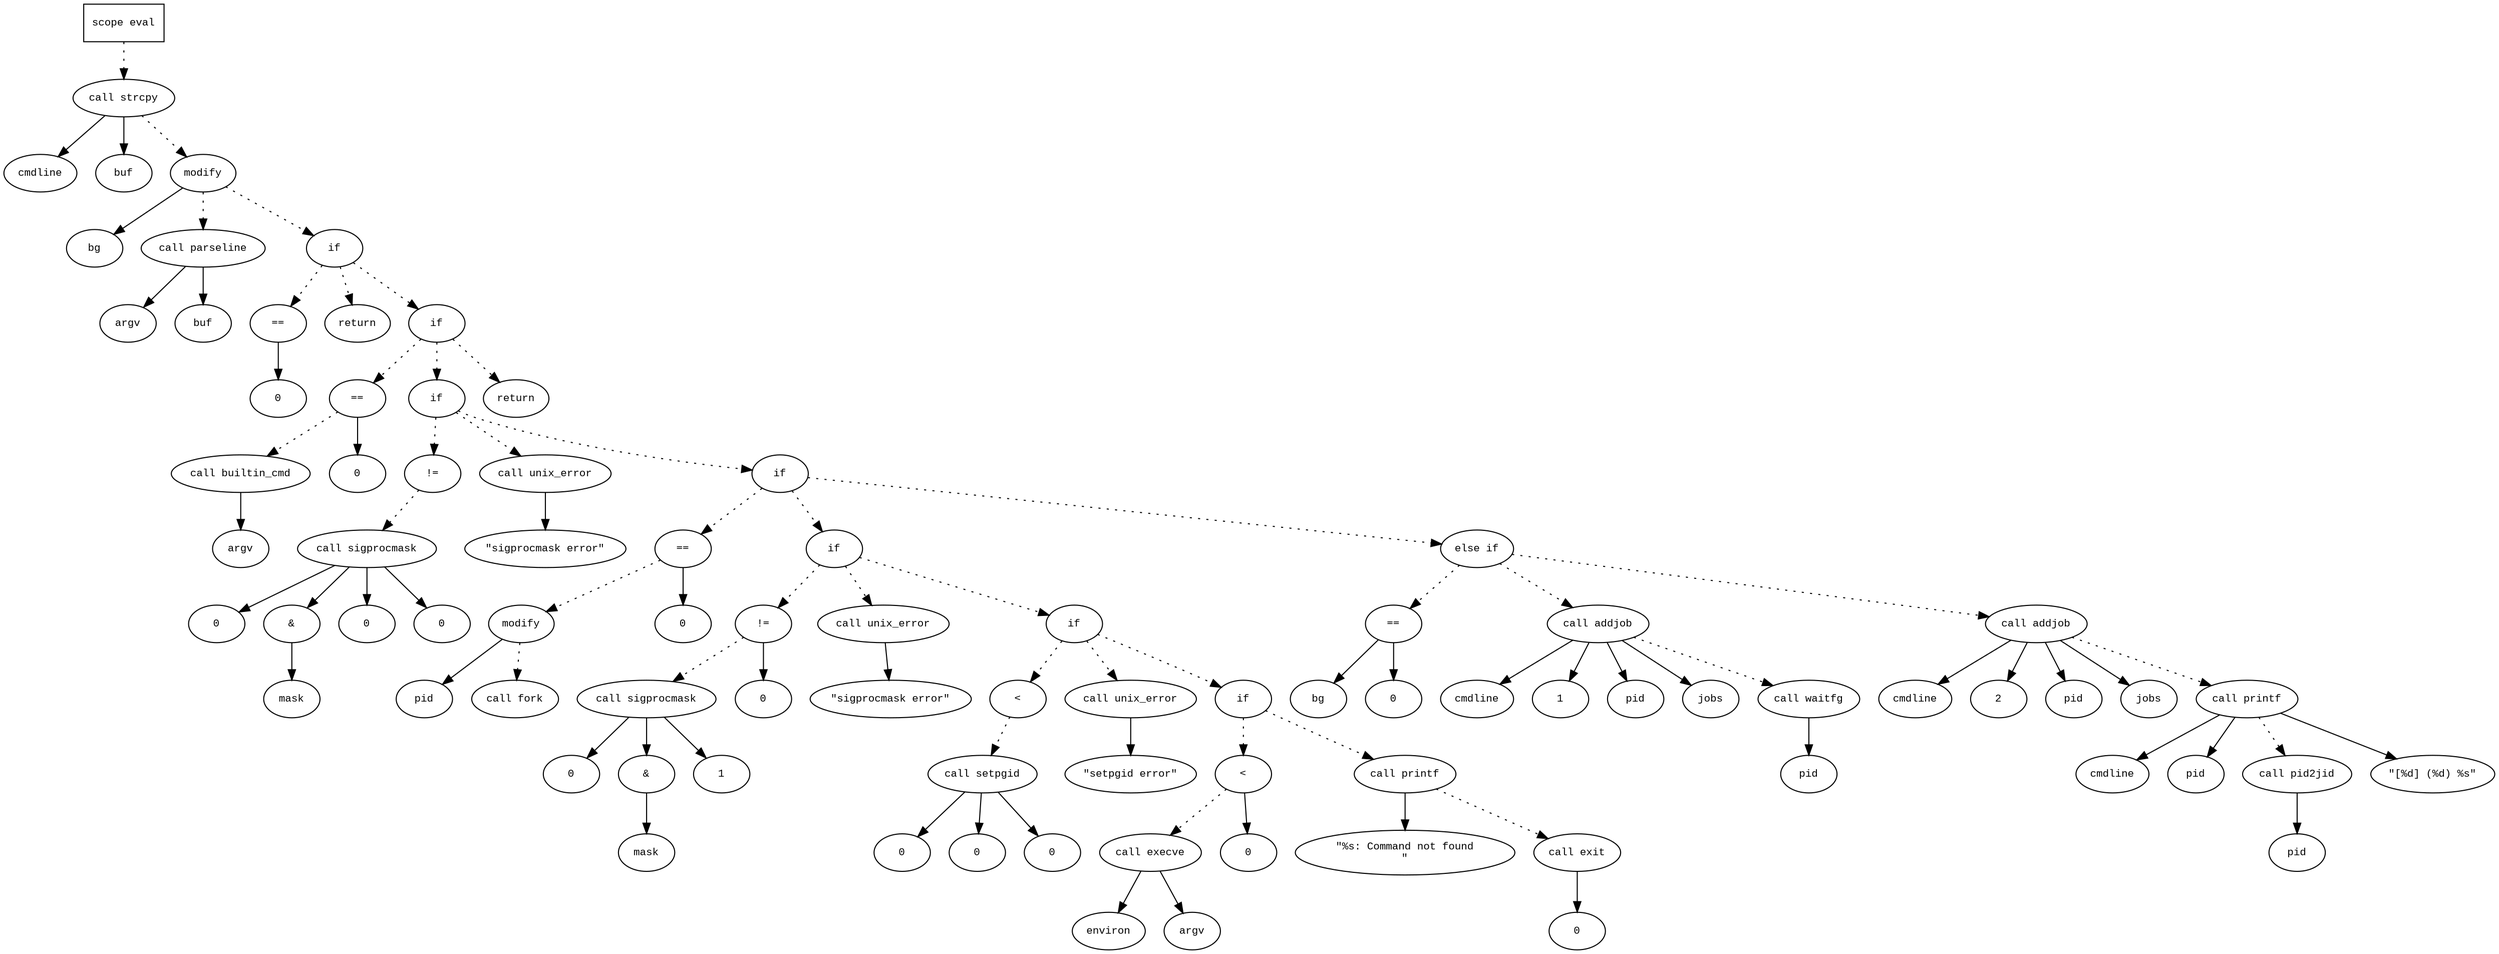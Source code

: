 digraph AST {
  graph [fontname="Times New Roman",fontsize=10];
  node  [fontname="Courier New",fontsize=10];
  edge  [fontname="Times New Roman",fontsize=10];

  node1 [label="scope eval",shape=box];
  node2 [label="call strcpy",shape=ellipse];
  node3 [label="cmdline",shape=ellipse];
  node2 -> node3;
  node4 [label="buf",shape=ellipse];
  node2 -> node4;
  node1 -> node2 [style=dotted];
  node5 [label="modify",shape=ellipse];
  node6 [label="bg",shape=ellipse];
  node5 -> node6;
  node7 [label="call parseline",shape=ellipse];
  node8 [label="argv",shape=ellipse];
  node7 -> node8;
  node9 [label="buf",shape=ellipse];
  node7 -> node9;
  node5 -> node7 [style=dotted];
  node2 -> node5 [style=dotted];
  node10 [label="if",shape=ellipse];
  node5 -> node10 [style=dotted];
  node11 [label="==",shape=ellipse];
  node12 [label="0",shape=ellipse];
  node11 -> node12;
  node10 -> node11 [style=dotted];
  node13 [label="return",shape=ellipse];
  node10 -> node13 [style=dotted];
  node14 [label="if",shape=ellipse];
  node10 -> node14 [style=dotted];
  node15 [label="==",shape=ellipse];
  node16 [label="call builtin_cmd",shape=ellipse];
  node17 [label="argv",shape=ellipse];
  node16 -> node17;
  node15 -> node16 [style=dotted];
  node18 [label="0",shape=ellipse];
  node15 -> node18;
  node14 -> node15 [style=dotted];
  node19 [label="if",shape=ellipse];
  node14 -> node19 [style=dotted];
  node20 [label="!=",shape=ellipse];
  node21 [label="call sigprocmask",shape=ellipse];
  node22 [label="0",shape=ellipse];
  node21 -> node22;
  node23 [label="&",shape=ellipse];
  node21 -> node23;
  node24 [label="mask",shape=ellipse];
  node23 -> node24;
  node25 [label="0",shape=ellipse];
  node21 -> node25;
  node20 -> node21 [style=dotted];
  node26 [label="0",shape=ellipse];
  node21 -> node26;
  node19 -> node20 [style=dotted];
  node27 [label="call unix_error",shape=ellipse];
  node28 [label="\"sigprocmask error\"",shape=ellipse];
  node27 -> node28;
  node19 -> node27 [style=dotted];
  node29 [label="if",shape=ellipse];
  node19 -> node29 [style=dotted];
  node30 [label="==",shape=ellipse];
  node31 [label="modify",shape=ellipse];
  node32 [label="pid",shape=ellipse];
  node31 -> node32;
  node33 [label="call fork",shape=ellipse];
  node31 -> node33 [style=dotted];
  node30 -> node31 [style=dotted];
  node34 [label="0",shape=ellipse];
  node30 -> node34;
  node29 -> node30 [style=dotted];
  node35 [label="if",shape=ellipse];
  node29 -> node35 [style=dotted];
  node36 [label="!=",shape=ellipse];
  node37 [label="call sigprocmask",shape=ellipse];
  node38 [label="0",shape=ellipse];
  node37 -> node38;
  node39 [label="&",shape=ellipse];
  node37 -> node39;
  node40 [label="mask",shape=ellipse];
  node39 -> node40;
  node41 [label="1",shape=ellipse];
  node37 -> node41;
  node36 -> node37 [style=dotted];
  node42 [label="0",shape=ellipse];
  node36 -> node42;
  node35 -> node36 [style=dotted];
  node43 [label="call unix_error",shape=ellipse];
  node44 [label="\"sigprocmask error\"",shape=ellipse];
  node43 -> node44;
  node35 -> node43 [style=dotted];
  node45 [label="if",shape=ellipse];
  node35 -> node45 [style=dotted];
  node46 [label="<",shape=ellipse];
  node47 [label="call setpgid",shape=ellipse];
  node48 [label="0",shape=ellipse];
  node47 -> node48;
  node49 [label="0",shape=ellipse];
  node47 -> node49;
  node46 -> node47 [style=dotted];
  node50 [label="0",shape=ellipse];
  node47 -> node50;
  node45 -> node46 [style=dotted];
  node51 [label="call unix_error",shape=ellipse];
  node52 [label="\"setpgid error\"",shape=ellipse];
  node51 -> node52;
  node45 -> node51 [style=dotted];
  node53 [label="if",shape=ellipse];
  node45 -> node53 [style=dotted];
  node54 [label="<",shape=ellipse];
  node55 [label="call execve",shape=ellipse];
  node56 [label="environ",shape=ellipse];
  node55 -> node56;
  node57 [label="argv",shape=ellipse];
  node55 -> node57;
  node54 -> node55 [style=dotted];
  node58 [label="0",shape=ellipse];
  node54 -> node58;
  node53 -> node54 [style=dotted];
  node59 [label="call printf",shape=ellipse];
  node60 [label="\"%s: Command not found
\"",shape=ellipse];
  node59 -> node60;
  node53 -> node59 [style=dotted];
  node61 [label="call exit",shape=ellipse];
  node62 [label="0",shape=ellipse];
  node61 -> node62;
  node59 -> node61 [style=dotted];
  node63 [label="else if",shape=ellipse];
  node29 -> node63 [style=dotted];
  node64 [label="==",shape=ellipse];
  node65 [label="bg",shape=ellipse];
  node64 -> node65;
  node66 [label="0",shape=ellipse];
  node64 -> node66;
  node63 -> node64 [style=dotted];
  node67 [label="call addjob",shape=ellipse];
  node68 [label="cmdline",shape=ellipse];
  node67 -> node68;
  node69 [label="1",shape=ellipse];
  node67 -> node69;
  node70 [label="pid",shape=ellipse];
  node67 -> node70;
  node71 [label="jobs",shape=ellipse];
  node67 -> node71;
  node63 -> node67 [style=dotted];
  node72 [label="call waitfg",shape=ellipse];
  node73 [label="pid",shape=ellipse];
  node72 -> node73;
  node67 -> node72 [style=dotted];
  node74 [label="call addjob",shape=ellipse];
  node75 [label="cmdline",shape=ellipse];
  node74 -> node75;
  node76 [label="2",shape=ellipse];
  node74 -> node76;
  node77 [label="pid",shape=ellipse];
  node74 -> node77;
  node78 [label="jobs",shape=ellipse];
  node74 -> node78;
  node63 -> node74 [style=dotted];
  node79 [label="call printf",shape=ellipse];
  node80 [label="cmdline",shape=ellipse];
  node79 -> node80;
  node81 [label="pid",shape=ellipse];
  node79 -> node81;
  node82 [label="call pid2jid",shape=ellipse];
  node83 [label="pid",shape=ellipse];
  node82 -> node83;
  node79 -> node82 [style=dotted];
  node84 [label="\"[%d] (%d) %s\"",shape=ellipse];
  node79 -> node84;
  node74 -> node79 [style=dotted];
  node85 [label="return",shape=ellipse];
  node14 -> node85 [style=dotted];
} 